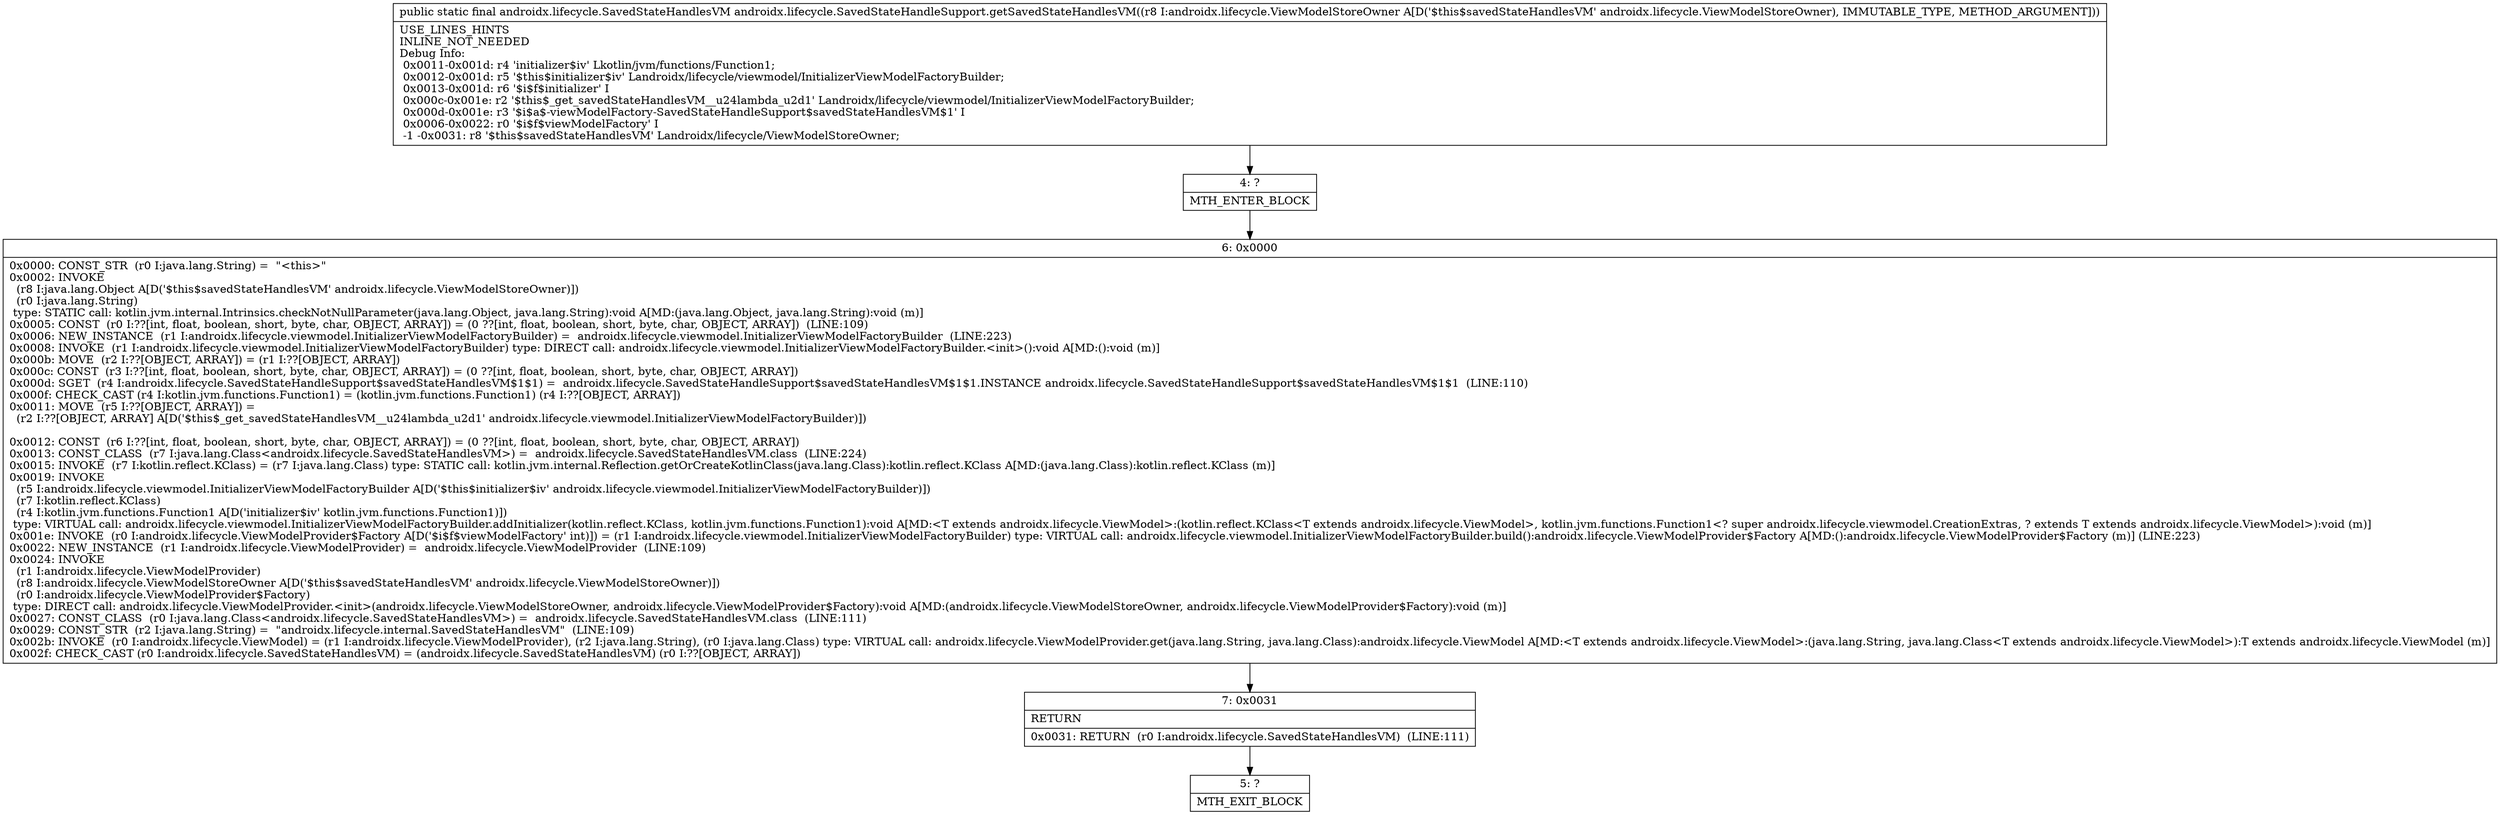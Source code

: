 digraph "CFG forandroidx.lifecycle.SavedStateHandleSupport.getSavedStateHandlesVM(Landroidx\/lifecycle\/ViewModelStoreOwner;)Landroidx\/lifecycle\/SavedStateHandlesVM;" {
Node_4 [shape=record,label="{4\:\ ?|MTH_ENTER_BLOCK\l}"];
Node_6 [shape=record,label="{6\:\ 0x0000|0x0000: CONST_STR  (r0 I:java.lang.String) =  \"\<this\>\" \l0x0002: INVOKE  \l  (r8 I:java.lang.Object A[D('$this$savedStateHandlesVM' androidx.lifecycle.ViewModelStoreOwner)])\l  (r0 I:java.lang.String)\l type: STATIC call: kotlin.jvm.internal.Intrinsics.checkNotNullParameter(java.lang.Object, java.lang.String):void A[MD:(java.lang.Object, java.lang.String):void (m)]\l0x0005: CONST  (r0 I:??[int, float, boolean, short, byte, char, OBJECT, ARRAY]) = (0 ??[int, float, boolean, short, byte, char, OBJECT, ARRAY])  (LINE:109)\l0x0006: NEW_INSTANCE  (r1 I:androidx.lifecycle.viewmodel.InitializerViewModelFactoryBuilder) =  androidx.lifecycle.viewmodel.InitializerViewModelFactoryBuilder  (LINE:223)\l0x0008: INVOKE  (r1 I:androidx.lifecycle.viewmodel.InitializerViewModelFactoryBuilder) type: DIRECT call: androidx.lifecycle.viewmodel.InitializerViewModelFactoryBuilder.\<init\>():void A[MD:():void (m)]\l0x000b: MOVE  (r2 I:??[OBJECT, ARRAY]) = (r1 I:??[OBJECT, ARRAY]) \l0x000c: CONST  (r3 I:??[int, float, boolean, short, byte, char, OBJECT, ARRAY]) = (0 ??[int, float, boolean, short, byte, char, OBJECT, ARRAY]) \l0x000d: SGET  (r4 I:androidx.lifecycle.SavedStateHandleSupport$savedStateHandlesVM$1$1) =  androidx.lifecycle.SavedStateHandleSupport$savedStateHandlesVM$1$1.INSTANCE androidx.lifecycle.SavedStateHandleSupport$savedStateHandlesVM$1$1  (LINE:110)\l0x000f: CHECK_CAST (r4 I:kotlin.jvm.functions.Function1) = (kotlin.jvm.functions.Function1) (r4 I:??[OBJECT, ARRAY]) \l0x0011: MOVE  (r5 I:??[OBJECT, ARRAY]) = \l  (r2 I:??[OBJECT, ARRAY] A[D('$this$_get_savedStateHandlesVM__u24lambda_u2d1' androidx.lifecycle.viewmodel.InitializerViewModelFactoryBuilder)])\l \l0x0012: CONST  (r6 I:??[int, float, boolean, short, byte, char, OBJECT, ARRAY]) = (0 ??[int, float, boolean, short, byte, char, OBJECT, ARRAY]) \l0x0013: CONST_CLASS  (r7 I:java.lang.Class\<androidx.lifecycle.SavedStateHandlesVM\>) =  androidx.lifecycle.SavedStateHandlesVM.class  (LINE:224)\l0x0015: INVOKE  (r7 I:kotlin.reflect.KClass) = (r7 I:java.lang.Class) type: STATIC call: kotlin.jvm.internal.Reflection.getOrCreateKotlinClass(java.lang.Class):kotlin.reflect.KClass A[MD:(java.lang.Class):kotlin.reflect.KClass (m)]\l0x0019: INVOKE  \l  (r5 I:androidx.lifecycle.viewmodel.InitializerViewModelFactoryBuilder A[D('$this$initializer$iv' androidx.lifecycle.viewmodel.InitializerViewModelFactoryBuilder)])\l  (r7 I:kotlin.reflect.KClass)\l  (r4 I:kotlin.jvm.functions.Function1 A[D('initializer$iv' kotlin.jvm.functions.Function1)])\l type: VIRTUAL call: androidx.lifecycle.viewmodel.InitializerViewModelFactoryBuilder.addInitializer(kotlin.reflect.KClass, kotlin.jvm.functions.Function1):void A[MD:\<T extends androidx.lifecycle.ViewModel\>:(kotlin.reflect.KClass\<T extends androidx.lifecycle.ViewModel\>, kotlin.jvm.functions.Function1\<? super androidx.lifecycle.viewmodel.CreationExtras, ? extends T extends androidx.lifecycle.ViewModel\>):void (m)]\l0x001e: INVOKE  (r0 I:androidx.lifecycle.ViewModelProvider$Factory A[D('$i$f$viewModelFactory' int)]) = (r1 I:androidx.lifecycle.viewmodel.InitializerViewModelFactoryBuilder) type: VIRTUAL call: androidx.lifecycle.viewmodel.InitializerViewModelFactoryBuilder.build():androidx.lifecycle.ViewModelProvider$Factory A[MD:():androidx.lifecycle.ViewModelProvider$Factory (m)] (LINE:223)\l0x0022: NEW_INSTANCE  (r1 I:androidx.lifecycle.ViewModelProvider) =  androidx.lifecycle.ViewModelProvider  (LINE:109)\l0x0024: INVOKE  \l  (r1 I:androidx.lifecycle.ViewModelProvider)\l  (r8 I:androidx.lifecycle.ViewModelStoreOwner A[D('$this$savedStateHandlesVM' androidx.lifecycle.ViewModelStoreOwner)])\l  (r0 I:androidx.lifecycle.ViewModelProvider$Factory)\l type: DIRECT call: androidx.lifecycle.ViewModelProvider.\<init\>(androidx.lifecycle.ViewModelStoreOwner, androidx.lifecycle.ViewModelProvider$Factory):void A[MD:(androidx.lifecycle.ViewModelStoreOwner, androidx.lifecycle.ViewModelProvider$Factory):void (m)]\l0x0027: CONST_CLASS  (r0 I:java.lang.Class\<androidx.lifecycle.SavedStateHandlesVM\>) =  androidx.lifecycle.SavedStateHandlesVM.class  (LINE:111)\l0x0029: CONST_STR  (r2 I:java.lang.String) =  \"androidx.lifecycle.internal.SavedStateHandlesVM\"  (LINE:109)\l0x002b: INVOKE  (r0 I:androidx.lifecycle.ViewModel) = (r1 I:androidx.lifecycle.ViewModelProvider), (r2 I:java.lang.String), (r0 I:java.lang.Class) type: VIRTUAL call: androidx.lifecycle.ViewModelProvider.get(java.lang.String, java.lang.Class):androidx.lifecycle.ViewModel A[MD:\<T extends androidx.lifecycle.ViewModel\>:(java.lang.String, java.lang.Class\<T extends androidx.lifecycle.ViewModel\>):T extends androidx.lifecycle.ViewModel (m)]\l0x002f: CHECK_CAST (r0 I:androidx.lifecycle.SavedStateHandlesVM) = (androidx.lifecycle.SavedStateHandlesVM) (r0 I:??[OBJECT, ARRAY]) \l}"];
Node_7 [shape=record,label="{7\:\ 0x0031|RETURN\l|0x0031: RETURN  (r0 I:androidx.lifecycle.SavedStateHandlesVM)  (LINE:111)\l}"];
Node_5 [shape=record,label="{5\:\ ?|MTH_EXIT_BLOCK\l}"];
MethodNode[shape=record,label="{public static final androidx.lifecycle.SavedStateHandlesVM androidx.lifecycle.SavedStateHandleSupport.getSavedStateHandlesVM((r8 I:androidx.lifecycle.ViewModelStoreOwner A[D('$this$savedStateHandlesVM' androidx.lifecycle.ViewModelStoreOwner), IMMUTABLE_TYPE, METHOD_ARGUMENT]))  | USE_LINES_HINTS\lINLINE_NOT_NEEDED\lDebug Info:\l  0x0011\-0x001d: r4 'initializer$iv' Lkotlin\/jvm\/functions\/Function1;\l  0x0012\-0x001d: r5 '$this$initializer$iv' Landroidx\/lifecycle\/viewmodel\/InitializerViewModelFactoryBuilder;\l  0x0013\-0x001d: r6 '$i$f$initializer' I\l  0x000c\-0x001e: r2 '$this$_get_savedStateHandlesVM__u24lambda_u2d1' Landroidx\/lifecycle\/viewmodel\/InitializerViewModelFactoryBuilder;\l  0x000d\-0x001e: r3 '$i$a$\-viewModelFactory\-SavedStateHandleSupport$savedStateHandlesVM$1' I\l  0x0006\-0x0022: r0 '$i$f$viewModelFactory' I\l  \-1 \-0x0031: r8 '$this$savedStateHandlesVM' Landroidx\/lifecycle\/ViewModelStoreOwner;\l}"];
MethodNode -> Node_4;Node_4 -> Node_6;
Node_6 -> Node_7;
Node_7 -> Node_5;
}

